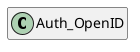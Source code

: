 @startuml
set namespaceSeparator \\
hide members
hide << alias >> circle

class Auth_OpenID
@enduml
